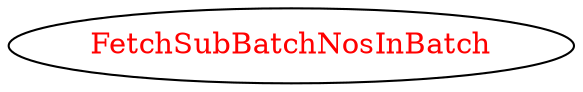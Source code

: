 digraph dependencyGraph {
 concentrate=true;
 ranksep="2.0";
 rankdir="LR"; 
 splines="ortho";
"FetchSubBatchNosInBatch" [fontcolor="red"];
}